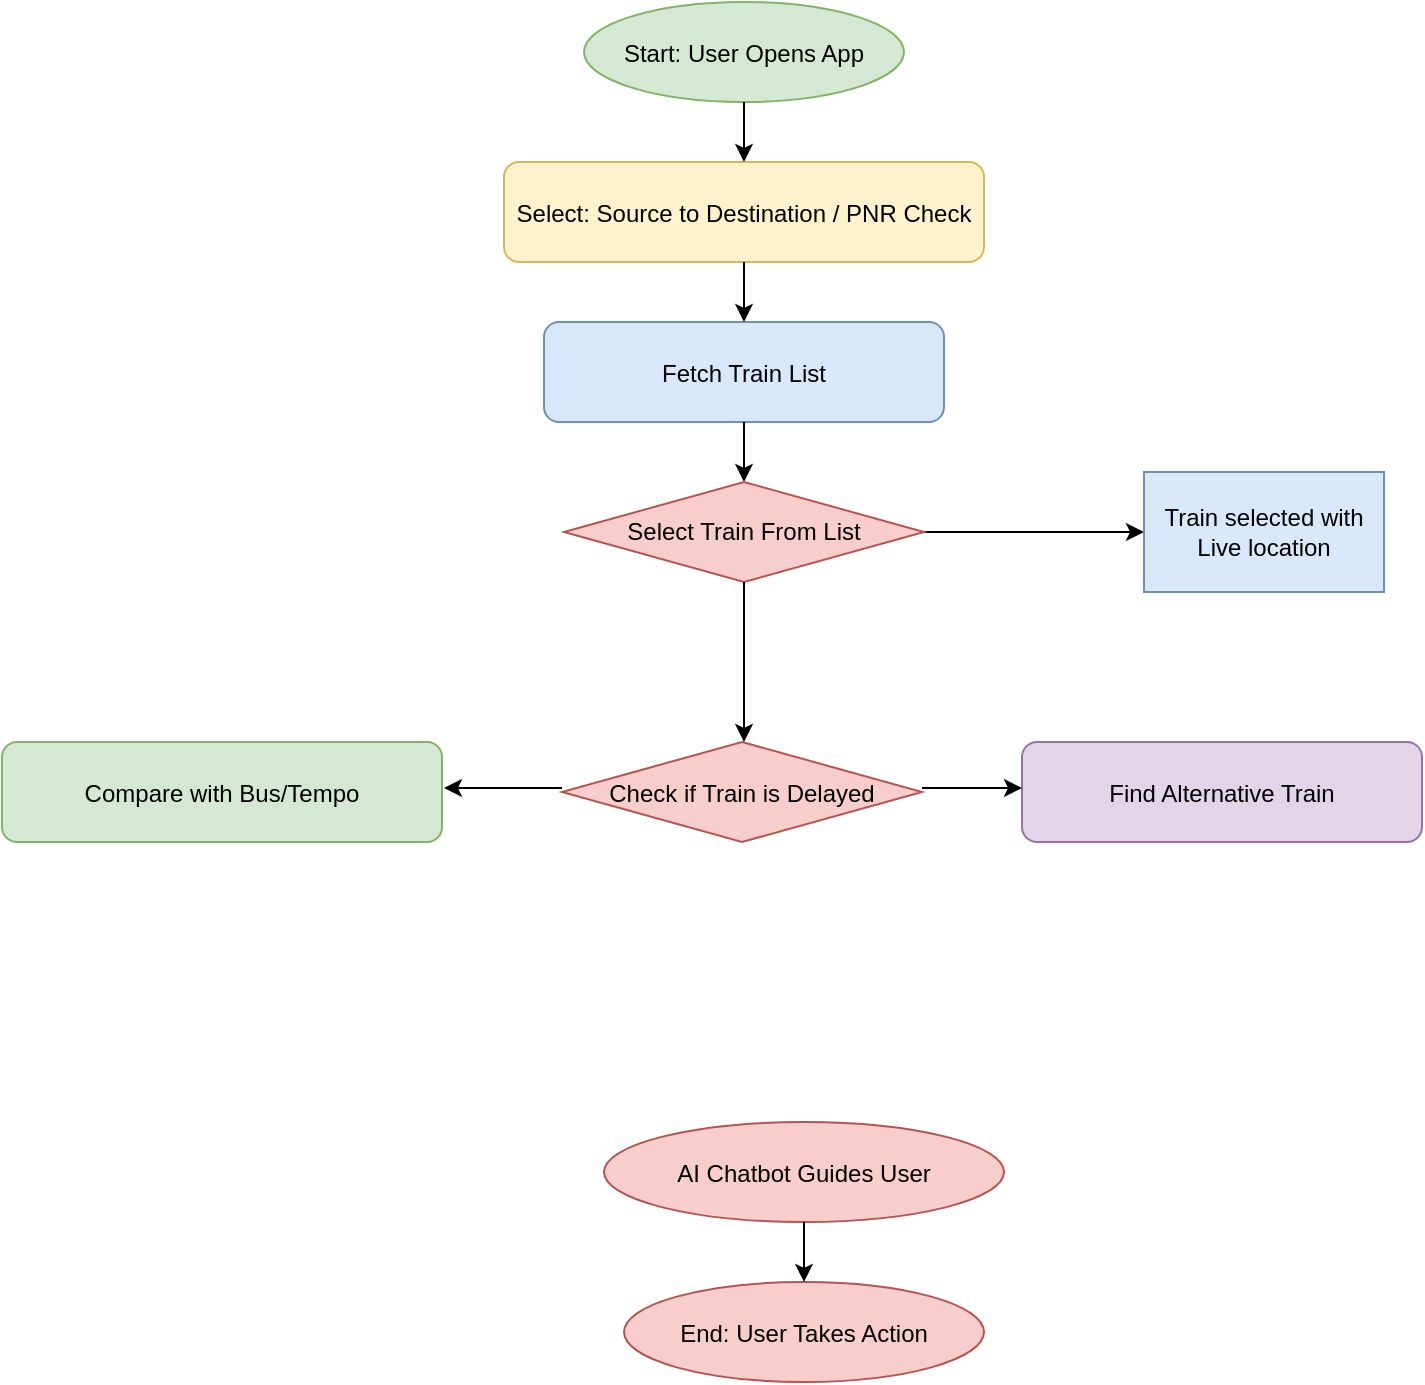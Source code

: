 <mxfile version="26.1.2">
  <diagram name="Train Enquiry Workflow" id="workflow-diagram">
    <mxGraphModel dx="872" dy="481" grid="1" gridSize="10" guides="1" tooltips="1" connect="1" arrows="1" fold="1" page="1" pageScale="1" pageWidth="850" pageHeight="1100" math="0" shadow="0">
      <root>
        <mxCell id="0" />
        <mxCell id="1" parent="0" />
        <mxCell id="start" value="Start: User Opens App" style="ellipse;fillColor=#D5E8D4;strokeColor=#82B366;" parent="1" vertex="1">
          <mxGeometry x="300" y="50" width="160" height="50" as="geometry" />
        </mxCell>
        <mxCell id="query_choice" value="Select: Source to Destination / PNR Check" style="rounded=1;fillColor=#FFF2CC;strokeColor=#D6B656;" parent="1" vertex="1">
          <mxGeometry x="260" y="130" width="240" height="50" as="geometry" />
        </mxCell>
        <mxCell id="edge1" parent="1" source="start" target="query_choice" edge="1">
          <mxGeometry relative="1" as="geometry" />
        </mxCell>
        <mxCell id="fetch_trains" value="Fetch Train List" style="rounded=1;fillColor=#DAE8FC;strokeColor=#6C8EBF;" parent="1" vertex="1">
          <mxGeometry x="280" y="210" width="200" height="50" as="geometry" />
        </mxCell>
        <mxCell id="edge2" parent="1" source="query_choice" target="fetch_trains" edge="1">
          <mxGeometry relative="1" as="geometry" />
        </mxCell>
        <mxCell id="edge3" parent="1" source="fetch_trains" edge="1">
          <mxGeometry relative="1" as="geometry">
            <mxPoint x="380" y="290" as="targetPoint" />
          </mxGeometry>
        </mxCell>
        <mxCell id="train_delay" value="Check if Train is Delayed" style="rhombus;fillColor=#F8CECC;strokeColor=#B85450;" parent="1" vertex="1">
          <mxGeometry x="289" y="420" width="180" height="50" as="geometry" />
        </mxCell>
        <mxCell id="alt_train" value="Find Alternative Train" style="rounded=1;fillColor=#E1D5E7;strokeColor=#9673A6;" parent="1" vertex="1">
          <mxGeometry x="519" y="420" width="200" height="50" as="geometry" />
        </mxCell>
        <mxCell id="edge5" parent="1" edge="1">
          <mxGeometry relative="1" as="geometry">
            <mxPoint x="469" y="443" as="sourcePoint" />
            <mxPoint x="519" y="443" as="targetPoint" />
          </mxGeometry>
        </mxCell>
        <mxCell id="other_transport" value="Compare with Bus/Tempo" style="rounded=1;fillColor=#D5E8D4;strokeColor=#82B366;" parent="1" vertex="1">
          <mxGeometry x="9" y="420" width="220" height="50" as="geometry" />
        </mxCell>
        <mxCell id="ai_chatbot" value="AI Chatbot Guides User" style="ellipse;fillColor=#F8CECC;strokeColor=#B85450;" parent="1" vertex="1">
          <mxGeometry x="310" y="610" width="200" height="50" as="geometry" />
        </mxCell>
        <mxCell id="end" value="End: User Takes Action" style="ellipse;fillColor=#F8CECC;strokeColor=#B85450;" parent="1" vertex="1">
          <mxGeometry x="320" y="690" width="180" height="50" as="geometry" />
        </mxCell>
        <mxCell id="edge8" parent="1" source="ai_chatbot" target="end" edge="1">
          <mxGeometry relative="1" as="geometry" />
        </mxCell>
        <mxCell id="V3dKVhNCmECY6gkNtE6v-1" value="" style="endArrow=classic;html=1;rounded=0;exitX=0;exitY=0.5;exitDx=0;exitDy=0;" edge="1" parent="1">
          <mxGeometry width="50" height="50" relative="1" as="geometry">
            <mxPoint x="289" y="443" as="sourcePoint" />
            <mxPoint x="230" y="443" as="targetPoint" />
          </mxGeometry>
        </mxCell>
        <mxCell id="V3dKVhNCmECY6gkNtE6v-5" value="" style="edgeStyle=orthogonalEdgeStyle;rounded=0;orthogonalLoop=1;jettySize=auto;html=1;" edge="1" parent="1" source="V3dKVhNCmECY6gkNtE6v-3" target="V3dKVhNCmECY6gkNtE6v-4">
          <mxGeometry relative="1" as="geometry" />
        </mxCell>
        <mxCell id="V3dKVhNCmECY6gkNtE6v-3" value="Select Train From List" style="rhombus;whiteSpace=wrap;html=1;fillColor=#f8cecc;strokeColor=#b85450;" vertex="1" parent="1">
          <mxGeometry x="290" y="290" width="180" height="50" as="geometry" />
        </mxCell>
        <mxCell id="V3dKVhNCmECY6gkNtE6v-4" value="Train selected with Live location" style="whiteSpace=wrap;html=1;fillColor=#dae8fc;strokeColor=#6c8ebf;" vertex="1" parent="1">
          <mxGeometry x="580" y="285" width="120" height="60" as="geometry" />
        </mxCell>
        <mxCell id="V3dKVhNCmECY6gkNtE6v-6" value="" style="edgeStyle=none;orthogonalLoop=1;jettySize=auto;html=1;rounded=0;exitX=0.5;exitY=1;exitDx=0;exitDy=0;" edge="1" parent="1" source="V3dKVhNCmECY6gkNtE6v-3">
          <mxGeometry width="100" relative="1" as="geometry">
            <mxPoint x="330" y="350" as="sourcePoint" />
            <mxPoint x="380" y="420" as="targetPoint" />
            <Array as="points" />
          </mxGeometry>
        </mxCell>
      </root>
    </mxGraphModel>
  </diagram>
</mxfile>
